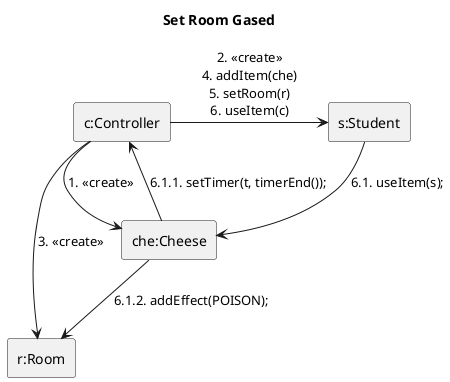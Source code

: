 @startuml cd

title  Set Room Gased

skinparam linestyle ortho
rectangle "r:Room" as r
rectangle "c:Controller" as c
rectangle "che:Cheese" as che
rectangle "s:Student" as s

c --> che: 1. <<create>>
c --> r: 3. <<create>>
c -> s: 2. <<create>>\n4. addItem(che)\n5. setRoom(r)\n6. useItem(c)
s --> che: 6.1. useItem(s);
che --> c: 6.1.1. setTimer(t, timerEnd());
che --> r: 6.1.2. addEffect(POISON);

@enduml